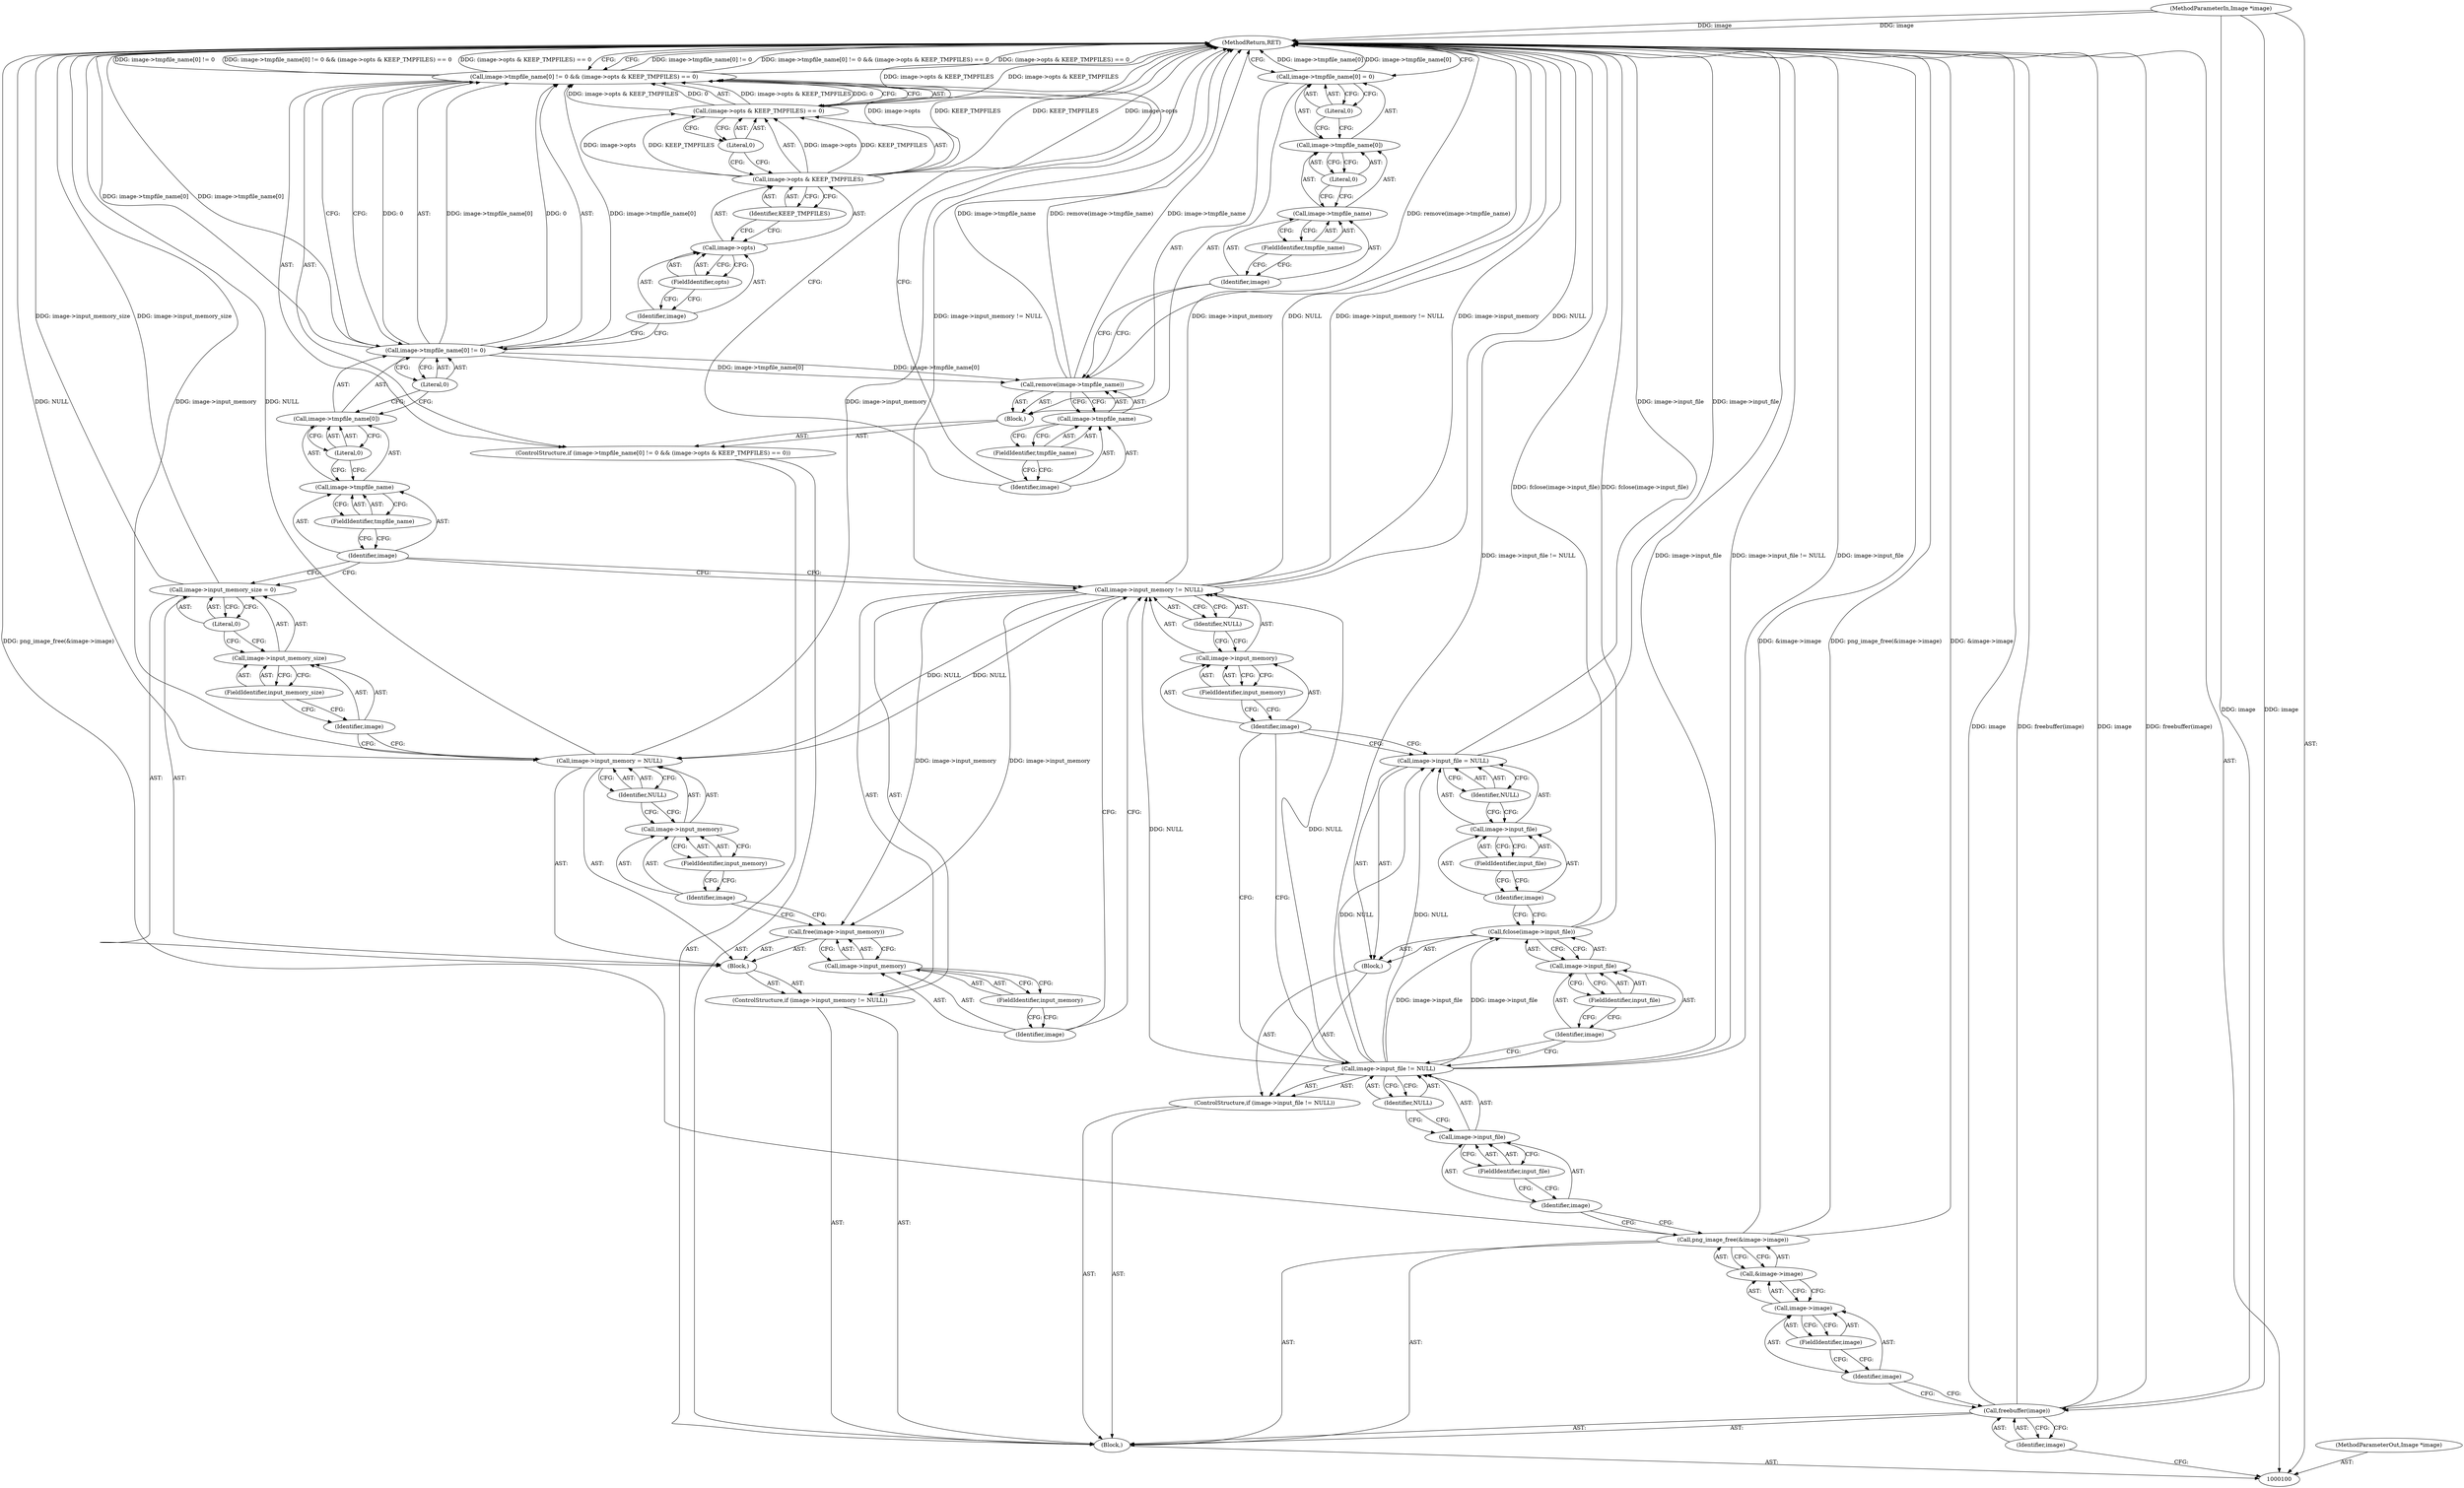 digraph "1_Android_9d4853418ab2f754c2b63e091c29c5529b8b86ca_28" {
"1000175" [label="(MethodReturn,RET)"];
"1000101" [label="(MethodParameterIn,Image *image)"];
"1000240" [label="(MethodParameterOut,Image *image)"];
"1000126" [label="(ControlStructure,if (image->input_memory != NULL))"];
"1000130" [label="(FieldIdentifier,input_memory)"];
"1000131" [label="(Identifier,NULL)"];
"1000127" [label="(Call,image->input_memory != NULL)"];
"1000128" [label="(Call,image->input_memory)"];
"1000129" [label="(Identifier,image)"];
"1000132" [label="(Block,)"];
"1000134" [label="(Call,image->input_memory)"];
"1000135" [label="(Identifier,image)"];
"1000136" [label="(FieldIdentifier,input_memory)"];
"1000133" [label="(Call,free(image->input_memory))"];
"1000140" [label="(FieldIdentifier,input_memory)"];
"1000141" [label="(Identifier,NULL)"];
"1000137" [label="(Call,image->input_memory = NULL)"];
"1000138" [label="(Call,image->input_memory)"];
"1000139" [label="(Identifier,image)"];
"1000145" [label="(FieldIdentifier,input_memory_size)"];
"1000146" [label="(Literal,0)"];
"1000142" [label="(Call,image->input_memory_size = 0)"];
"1000143" [label="(Call,image->input_memory_size)"];
"1000144" [label="(Identifier,image)"];
"1000102" [label="(Block,)"];
"1000153" [label="(FieldIdentifier,tmpfile_name)"];
"1000154" [label="(Literal,0)"];
"1000155" [label="(Literal,0)"];
"1000156" [label="(Call,(image->opts & KEEP_TMPFILES) == 0)"];
"1000147" [label="(ControlStructure,if (image->tmpfile_name[0] != 0 && (image->opts & KEEP_TMPFILES) == 0))"];
"1000157" [label="(Call,image->opts & KEEP_TMPFILES)"];
"1000158" [label="(Call,image->opts)"];
"1000159" [label="(Identifier,image)"];
"1000160" [label="(FieldIdentifier,opts)"];
"1000161" [label="(Identifier,KEEP_TMPFILES)"];
"1000162" [label="(Literal,0)"];
"1000148" [label="(Call,image->tmpfile_name[0] != 0 && (image->opts & KEEP_TMPFILES) == 0)"];
"1000149" [label="(Call,image->tmpfile_name[0] != 0)"];
"1000150" [label="(Call,image->tmpfile_name[0])"];
"1000151" [label="(Call,image->tmpfile_name)"];
"1000152" [label="(Identifier,image)"];
"1000163" [label="(Block,)"];
"1000165" [label="(Call,image->tmpfile_name)"];
"1000166" [label="(Identifier,image)"];
"1000167" [label="(FieldIdentifier,tmpfile_name)"];
"1000164" [label="(Call,remove(image->tmpfile_name))"];
"1000172" [label="(FieldIdentifier,tmpfile_name)"];
"1000173" [label="(Literal,0)"];
"1000174" [label="(Literal,0)"];
"1000168" [label="(Call,image->tmpfile_name[0] = 0)"];
"1000169" [label="(Call,image->tmpfile_name[0])"];
"1000170" [label="(Call,image->tmpfile_name)"];
"1000171" [label="(Identifier,image)"];
"1000104" [label="(Identifier,image)"];
"1000103" [label="(Call,freebuffer(image))"];
"1000106" [label="(Call,&image->image)"];
"1000107" [label="(Call,image->image)"];
"1000108" [label="(Identifier,image)"];
"1000109" [label="(FieldIdentifier,image)"];
"1000105" [label="(Call,png_image_free(&image->image))"];
"1000110" [label="(ControlStructure,if (image->input_file != NULL))"];
"1000114" [label="(FieldIdentifier,input_file)"];
"1000115" [label="(Identifier,NULL)"];
"1000111" [label="(Call,image->input_file != NULL)"];
"1000112" [label="(Call,image->input_file)"];
"1000113" [label="(Identifier,image)"];
"1000116" [label="(Block,)"];
"1000118" [label="(Call,image->input_file)"];
"1000119" [label="(Identifier,image)"];
"1000120" [label="(FieldIdentifier,input_file)"];
"1000117" [label="(Call,fclose(image->input_file))"];
"1000124" [label="(FieldIdentifier,input_file)"];
"1000125" [label="(Identifier,NULL)"];
"1000121" [label="(Call,image->input_file = NULL)"];
"1000122" [label="(Call,image->input_file)"];
"1000123" [label="(Identifier,image)"];
"1000175" -> "1000100"  [label="AST: "];
"1000175" -> "1000168"  [label="CFG: "];
"1000175" -> "1000148"  [label="CFG: "];
"1000117" -> "1000175"  [label="DDG: fclose(image->input_file)"];
"1000168" -> "1000175"  [label="DDG: image->tmpfile_name[0]"];
"1000156" -> "1000175"  [label="DDG: image->opts & KEEP_TMPFILES"];
"1000103" -> "1000175"  [label="DDG: image"];
"1000103" -> "1000175"  [label="DDG: freebuffer(image)"];
"1000105" -> "1000175"  [label="DDG: png_image_free(&image->image)"];
"1000105" -> "1000175"  [label="DDG: &image->image"];
"1000137" -> "1000175"  [label="DDG: NULL"];
"1000137" -> "1000175"  [label="DDG: image->input_memory"];
"1000127" -> "1000175"  [label="DDG: image->input_memory != NULL"];
"1000127" -> "1000175"  [label="DDG: image->input_memory"];
"1000127" -> "1000175"  [label="DDG: NULL"];
"1000101" -> "1000175"  [label="DDG: image"];
"1000149" -> "1000175"  [label="DDG: image->tmpfile_name[0]"];
"1000164" -> "1000175"  [label="DDG: remove(image->tmpfile_name)"];
"1000164" -> "1000175"  [label="DDG: image->tmpfile_name"];
"1000157" -> "1000175"  [label="DDG: image->opts"];
"1000157" -> "1000175"  [label="DDG: KEEP_TMPFILES"];
"1000148" -> "1000175"  [label="DDG: image->tmpfile_name[0] != 0"];
"1000148" -> "1000175"  [label="DDG: image->tmpfile_name[0] != 0 && (image->opts & KEEP_TMPFILES) == 0"];
"1000148" -> "1000175"  [label="DDG: (image->opts & KEEP_TMPFILES) == 0"];
"1000111" -> "1000175"  [label="DDG: image->input_file"];
"1000111" -> "1000175"  [label="DDG: image->input_file != NULL"];
"1000142" -> "1000175"  [label="DDG: image->input_memory_size"];
"1000121" -> "1000175"  [label="DDG: image->input_file"];
"1000101" -> "1000100"  [label="AST: "];
"1000101" -> "1000175"  [label="DDG: image"];
"1000101" -> "1000103"  [label="DDG: image"];
"1000240" -> "1000100"  [label="AST: "];
"1000126" -> "1000102"  [label="AST: "];
"1000127" -> "1000126"  [label="AST: "];
"1000132" -> "1000126"  [label="AST: "];
"1000130" -> "1000128"  [label="AST: "];
"1000130" -> "1000129"  [label="CFG: "];
"1000128" -> "1000130"  [label="CFG: "];
"1000131" -> "1000127"  [label="AST: "];
"1000131" -> "1000128"  [label="CFG: "];
"1000127" -> "1000131"  [label="CFG: "];
"1000127" -> "1000126"  [label="AST: "];
"1000127" -> "1000131"  [label="CFG: "];
"1000128" -> "1000127"  [label="AST: "];
"1000131" -> "1000127"  [label="AST: "];
"1000135" -> "1000127"  [label="CFG: "];
"1000152" -> "1000127"  [label="CFG: "];
"1000127" -> "1000175"  [label="DDG: image->input_memory != NULL"];
"1000127" -> "1000175"  [label="DDG: image->input_memory"];
"1000127" -> "1000175"  [label="DDG: NULL"];
"1000111" -> "1000127"  [label="DDG: NULL"];
"1000127" -> "1000133"  [label="DDG: image->input_memory"];
"1000127" -> "1000137"  [label="DDG: NULL"];
"1000128" -> "1000127"  [label="AST: "];
"1000128" -> "1000130"  [label="CFG: "];
"1000129" -> "1000128"  [label="AST: "];
"1000130" -> "1000128"  [label="AST: "];
"1000131" -> "1000128"  [label="CFG: "];
"1000129" -> "1000128"  [label="AST: "];
"1000129" -> "1000121"  [label="CFG: "];
"1000129" -> "1000111"  [label="CFG: "];
"1000130" -> "1000129"  [label="CFG: "];
"1000132" -> "1000126"  [label="AST: "];
"1000133" -> "1000132"  [label="AST: "];
"1000137" -> "1000132"  [label="AST: "];
"1000142" -> "1000132"  [label="AST: "];
"1000134" -> "1000133"  [label="AST: "];
"1000134" -> "1000136"  [label="CFG: "];
"1000135" -> "1000134"  [label="AST: "];
"1000136" -> "1000134"  [label="AST: "];
"1000133" -> "1000134"  [label="CFG: "];
"1000135" -> "1000134"  [label="AST: "];
"1000135" -> "1000127"  [label="CFG: "];
"1000136" -> "1000135"  [label="CFG: "];
"1000136" -> "1000134"  [label="AST: "];
"1000136" -> "1000135"  [label="CFG: "];
"1000134" -> "1000136"  [label="CFG: "];
"1000133" -> "1000132"  [label="AST: "];
"1000133" -> "1000134"  [label="CFG: "];
"1000134" -> "1000133"  [label="AST: "];
"1000139" -> "1000133"  [label="CFG: "];
"1000127" -> "1000133"  [label="DDG: image->input_memory"];
"1000140" -> "1000138"  [label="AST: "];
"1000140" -> "1000139"  [label="CFG: "];
"1000138" -> "1000140"  [label="CFG: "];
"1000141" -> "1000137"  [label="AST: "];
"1000141" -> "1000138"  [label="CFG: "];
"1000137" -> "1000141"  [label="CFG: "];
"1000137" -> "1000132"  [label="AST: "];
"1000137" -> "1000141"  [label="CFG: "];
"1000138" -> "1000137"  [label="AST: "];
"1000141" -> "1000137"  [label="AST: "];
"1000144" -> "1000137"  [label="CFG: "];
"1000137" -> "1000175"  [label="DDG: NULL"];
"1000137" -> "1000175"  [label="DDG: image->input_memory"];
"1000127" -> "1000137"  [label="DDG: NULL"];
"1000138" -> "1000137"  [label="AST: "];
"1000138" -> "1000140"  [label="CFG: "];
"1000139" -> "1000138"  [label="AST: "];
"1000140" -> "1000138"  [label="AST: "];
"1000141" -> "1000138"  [label="CFG: "];
"1000139" -> "1000138"  [label="AST: "];
"1000139" -> "1000133"  [label="CFG: "];
"1000140" -> "1000139"  [label="CFG: "];
"1000145" -> "1000143"  [label="AST: "];
"1000145" -> "1000144"  [label="CFG: "];
"1000143" -> "1000145"  [label="CFG: "];
"1000146" -> "1000142"  [label="AST: "];
"1000146" -> "1000143"  [label="CFG: "];
"1000142" -> "1000146"  [label="CFG: "];
"1000142" -> "1000132"  [label="AST: "];
"1000142" -> "1000146"  [label="CFG: "];
"1000143" -> "1000142"  [label="AST: "];
"1000146" -> "1000142"  [label="AST: "];
"1000152" -> "1000142"  [label="CFG: "];
"1000142" -> "1000175"  [label="DDG: image->input_memory_size"];
"1000143" -> "1000142"  [label="AST: "];
"1000143" -> "1000145"  [label="CFG: "];
"1000144" -> "1000143"  [label="AST: "];
"1000145" -> "1000143"  [label="AST: "];
"1000146" -> "1000143"  [label="CFG: "];
"1000144" -> "1000143"  [label="AST: "];
"1000144" -> "1000137"  [label="CFG: "];
"1000145" -> "1000144"  [label="CFG: "];
"1000102" -> "1000100"  [label="AST: "];
"1000103" -> "1000102"  [label="AST: "];
"1000105" -> "1000102"  [label="AST: "];
"1000110" -> "1000102"  [label="AST: "];
"1000126" -> "1000102"  [label="AST: "];
"1000147" -> "1000102"  [label="AST: "];
"1000153" -> "1000151"  [label="AST: "];
"1000153" -> "1000152"  [label="CFG: "];
"1000151" -> "1000153"  [label="CFG: "];
"1000154" -> "1000150"  [label="AST: "];
"1000154" -> "1000151"  [label="CFG: "];
"1000150" -> "1000154"  [label="CFG: "];
"1000155" -> "1000149"  [label="AST: "];
"1000155" -> "1000150"  [label="CFG: "];
"1000149" -> "1000155"  [label="CFG: "];
"1000156" -> "1000148"  [label="AST: "];
"1000156" -> "1000162"  [label="CFG: "];
"1000157" -> "1000156"  [label="AST: "];
"1000162" -> "1000156"  [label="AST: "];
"1000148" -> "1000156"  [label="CFG: "];
"1000156" -> "1000175"  [label="DDG: image->opts & KEEP_TMPFILES"];
"1000156" -> "1000148"  [label="DDG: image->opts & KEEP_TMPFILES"];
"1000156" -> "1000148"  [label="DDG: 0"];
"1000157" -> "1000156"  [label="DDG: image->opts"];
"1000157" -> "1000156"  [label="DDG: KEEP_TMPFILES"];
"1000147" -> "1000102"  [label="AST: "];
"1000148" -> "1000147"  [label="AST: "];
"1000163" -> "1000147"  [label="AST: "];
"1000157" -> "1000156"  [label="AST: "];
"1000157" -> "1000161"  [label="CFG: "];
"1000158" -> "1000157"  [label="AST: "];
"1000161" -> "1000157"  [label="AST: "];
"1000162" -> "1000157"  [label="CFG: "];
"1000157" -> "1000175"  [label="DDG: image->opts"];
"1000157" -> "1000175"  [label="DDG: KEEP_TMPFILES"];
"1000157" -> "1000156"  [label="DDG: image->opts"];
"1000157" -> "1000156"  [label="DDG: KEEP_TMPFILES"];
"1000158" -> "1000157"  [label="AST: "];
"1000158" -> "1000160"  [label="CFG: "];
"1000159" -> "1000158"  [label="AST: "];
"1000160" -> "1000158"  [label="AST: "];
"1000161" -> "1000158"  [label="CFG: "];
"1000159" -> "1000158"  [label="AST: "];
"1000159" -> "1000149"  [label="CFG: "];
"1000160" -> "1000159"  [label="CFG: "];
"1000160" -> "1000158"  [label="AST: "];
"1000160" -> "1000159"  [label="CFG: "];
"1000158" -> "1000160"  [label="CFG: "];
"1000161" -> "1000157"  [label="AST: "];
"1000161" -> "1000158"  [label="CFG: "];
"1000157" -> "1000161"  [label="CFG: "];
"1000162" -> "1000156"  [label="AST: "];
"1000162" -> "1000157"  [label="CFG: "];
"1000156" -> "1000162"  [label="CFG: "];
"1000148" -> "1000147"  [label="AST: "];
"1000148" -> "1000149"  [label="CFG: "];
"1000148" -> "1000156"  [label="CFG: "];
"1000149" -> "1000148"  [label="AST: "];
"1000156" -> "1000148"  [label="AST: "];
"1000166" -> "1000148"  [label="CFG: "];
"1000175" -> "1000148"  [label="CFG: "];
"1000148" -> "1000175"  [label="DDG: image->tmpfile_name[0] != 0"];
"1000148" -> "1000175"  [label="DDG: image->tmpfile_name[0] != 0 && (image->opts & KEEP_TMPFILES) == 0"];
"1000148" -> "1000175"  [label="DDG: (image->opts & KEEP_TMPFILES) == 0"];
"1000149" -> "1000148"  [label="DDG: image->tmpfile_name[0]"];
"1000149" -> "1000148"  [label="DDG: 0"];
"1000156" -> "1000148"  [label="DDG: image->opts & KEEP_TMPFILES"];
"1000156" -> "1000148"  [label="DDG: 0"];
"1000149" -> "1000148"  [label="AST: "];
"1000149" -> "1000155"  [label="CFG: "];
"1000150" -> "1000149"  [label="AST: "];
"1000155" -> "1000149"  [label="AST: "];
"1000159" -> "1000149"  [label="CFG: "];
"1000148" -> "1000149"  [label="CFG: "];
"1000149" -> "1000175"  [label="DDG: image->tmpfile_name[0]"];
"1000149" -> "1000148"  [label="DDG: image->tmpfile_name[0]"];
"1000149" -> "1000148"  [label="DDG: 0"];
"1000149" -> "1000164"  [label="DDG: image->tmpfile_name[0]"];
"1000150" -> "1000149"  [label="AST: "];
"1000150" -> "1000154"  [label="CFG: "];
"1000151" -> "1000150"  [label="AST: "];
"1000154" -> "1000150"  [label="AST: "];
"1000155" -> "1000150"  [label="CFG: "];
"1000151" -> "1000150"  [label="AST: "];
"1000151" -> "1000153"  [label="CFG: "];
"1000152" -> "1000151"  [label="AST: "];
"1000153" -> "1000151"  [label="AST: "];
"1000154" -> "1000151"  [label="CFG: "];
"1000152" -> "1000151"  [label="AST: "];
"1000152" -> "1000142"  [label="CFG: "];
"1000152" -> "1000127"  [label="CFG: "];
"1000153" -> "1000152"  [label="CFG: "];
"1000163" -> "1000147"  [label="AST: "];
"1000164" -> "1000163"  [label="AST: "];
"1000168" -> "1000163"  [label="AST: "];
"1000165" -> "1000164"  [label="AST: "];
"1000165" -> "1000167"  [label="CFG: "];
"1000166" -> "1000165"  [label="AST: "];
"1000167" -> "1000165"  [label="AST: "];
"1000164" -> "1000165"  [label="CFG: "];
"1000166" -> "1000165"  [label="AST: "];
"1000166" -> "1000148"  [label="CFG: "];
"1000167" -> "1000166"  [label="CFG: "];
"1000167" -> "1000165"  [label="AST: "];
"1000167" -> "1000166"  [label="CFG: "];
"1000165" -> "1000167"  [label="CFG: "];
"1000164" -> "1000163"  [label="AST: "];
"1000164" -> "1000165"  [label="CFG: "];
"1000165" -> "1000164"  [label="AST: "];
"1000171" -> "1000164"  [label="CFG: "];
"1000164" -> "1000175"  [label="DDG: remove(image->tmpfile_name)"];
"1000164" -> "1000175"  [label="DDG: image->tmpfile_name"];
"1000149" -> "1000164"  [label="DDG: image->tmpfile_name[0]"];
"1000172" -> "1000170"  [label="AST: "];
"1000172" -> "1000171"  [label="CFG: "];
"1000170" -> "1000172"  [label="CFG: "];
"1000173" -> "1000169"  [label="AST: "];
"1000173" -> "1000170"  [label="CFG: "];
"1000169" -> "1000173"  [label="CFG: "];
"1000174" -> "1000168"  [label="AST: "];
"1000174" -> "1000169"  [label="CFG: "];
"1000168" -> "1000174"  [label="CFG: "];
"1000168" -> "1000163"  [label="AST: "];
"1000168" -> "1000174"  [label="CFG: "];
"1000169" -> "1000168"  [label="AST: "];
"1000174" -> "1000168"  [label="AST: "];
"1000175" -> "1000168"  [label="CFG: "];
"1000168" -> "1000175"  [label="DDG: image->tmpfile_name[0]"];
"1000169" -> "1000168"  [label="AST: "];
"1000169" -> "1000173"  [label="CFG: "];
"1000170" -> "1000169"  [label="AST: "];
"1000173" -> "1000169"  [label="AST: "];
"1000174" -> "1000169"  [label="CFG: "];
"1000170" -> "1000169"  [label="AST: "];
"1000170" -> "1000172"  [label="CFG: "];
"1000171" -> "1000170"  [label="AST: "];
"1000172" -> "1000170"  [label="AST: "];
"1000173" -> "1000170"  [label="CFG: "];
"1000171" -> "1000170"  [label="AST: "];
"1000171" -> "1000164"  [label="CFG: "];
"1000172" -> "1000171"  [label="CFG: "];
"1000104" -> "1000103"  [label="AST: "];
"1000104" -> "1000100"  [label="CFG: "];
"1000103" -> "1000104"  [label="CFG: "];
"1000103" -> "1000102"  [label="AST: "];
"1000103" -> "1000104"  [label="CFG: "];
"1000104" -> "1000103"  [label="AST: "];
"1000108" -> "1000103"  [label="CFG: "];
"1000103" -> "1000175"  [label="DDG: image"];
"1000103" -> "1000175"  [label="DDG: freebuffer(image)"];
"1000101" -> "1000103"  [label="DDG: image"];
"1000106" -> "1000105"  [label="AST: "];
"1000106" -> "1000107"  [label="CFG: "];
"1000107" -> "1000106"  [label="AST: "];
"1000105" -> "1000106"  [label="CFG: "];
"1000107" -> "1000106"  [label="AST: "];
"1000107" -> "1000109"  [label="CFG: "];
"1000108" -> "1000107"  [label="AST: "];
"1000109" -> "1000107"  [label="AST: "];
"1000106" -> "1000107"  [label="CFG: "];
"1000108" -> "1000107"  [label="AST: "];
"1000108" -> "1000103"  [label="CFG: "];
"1000109" -> "1000108"  [label="CFG: "];
"1000109" -> "1000107"  [label="AST: "];
"1000109" -> "1000108"  [label="CFG: "];
"1000107" -> "1000109"  [label="CFG: "];
"1000105" -> "1000102"  [label="AST: "];
"1000105" -> "1000106"  [label="CFG: "];
"1000106" -> "1000105"  [label="AST: "];
"1000113" -> "1000105"  [label="CFG: "];
"1000105" -> "1000175"  [label="DDG: png_image_free(&image->image)"];
"1000105" -> "1000175"  [label="DDG: &image->image"];
"1000110" -> "1000102"  [label="AST: "];
"1000111" -> "1000110"  [label="AST: "];
"1000116" -> "1000110"  [label="AST: "];
"1000114" -> "1000112"  [label="AST: "];
"1000114" -> "1000113"  [label="CFG: "];
"1000112" -> "1000114"  [label="CFG: "];
"1000115" -> "1000111"  [label="AST: "];
"1000115" -> "1000112"  [label="CFG: "];
"1000111" -> "1000115"  [label="CFG: "];
"1000111" -> "1000110"  [label="AST: "];
"1000111" -> "1000115"  [label="CFG: "];
"1000112" -> "1000111"  [label="AST: "];
"1000115" -> "1000111"  [label="AST: "];
"1000119" -> "1000111"  [label="CFG: "];
"1000129" -> "1000111"  [label="CFG: "];
"1000111" -> "1000175"  [label="DDG: image->input_file"];
"1000111" -> "1000175"  [label="DDG: image->input_file != NULL"];
"1000111" -> "1000117"  [label="DDG: image->input_file"];
"1000111" -> "1000121"  [label="DDG: NULL"];
"1000111" -> "1000127"  [label="DDG: NULL"];
"1000112" -> "1000111"  [label="AST: "];
"1000112" -> "1000114"  [label="CFG: "];
"1000113" -> "1000112"  [label="AST: "];
"1000114" -> "1000112"  [label="AST: "];
"1000115" -> "1000112"  [label="CFG: "];
"1000113" -> "1000112"  [label="AST: "];
"1000113" -> "1000105"  [label="CFG: "];
"1000114" -> "1000113"  [label="CFG: "];
"1000116" -> "1000110"  [label="AST: "];
"1000117" -> "1000116"  [label="AST: "];
"1000121" -> "1000116"  [label="AST: "];
"1000118" -> "1000117"  [label="AST: "];
"1000118" -> "1000120"  [label="CFG: "];
"1000119" -> "1000118"  [label="AST: "];
"1000120" -> "1000118"  [label="AST: "];
"1000117" -> "1000118"  [label="CFG: "];
"1000119" -> "1000118"  [label="AST: "];
"1000119" -> "1000111"  [label="CFG: "];
"1000120" -> "1000119"  [label="CFG: "];
"1000120" -> "1000118"  [label="AST: "];
"1000120" -> "1000119"  [label="CFG: "];
"1000118" -> "1000120"  [label="CFG: "];
"1000117" -> "1000116"  [label="AST: "];
"1000117" -> "1000118"  [label="CFG: "];
"1000118" -> "1000117"  [label="AST: "];
"1000123" -> "1000117"  [label="CFG: "];
"1000117" -> "1000175"  [label="DDG: fclose(image->input_file)"];
"1000111" -> "1000117"  [label="DDG: image->input_file"];
"1000124" -> "1000122"  [label="AST: "];
"1000124" -> "1000123"  [label="CFG: "];
"1000122" -> "1000124"  [label="CFG: "];
"1000125" -> "1000121"  [label="AST: "];
"1000125" -> "1000122"  [label="CFG: "];
"1000121" -> "1000125"  [label="CFG: "];
"1000121" -> "1000116"  [label="AST: "];
"1000121" -> "1000125"  [label="CFG: "];
"1000122" -> "1000121"  [label="AST: "];
"1000125" -> "1000121"  [label="AST: "];
"1000129" -> "1000121"  [label="CFG: "];
"1000121" -> "1000175"  [label="DDG: image->input_file"];
"1000111" -> "1000121"  [label="DDG: NULL"];
"1000122" -> "1000121"  [label="AST: "];
"1000122" -> "1000124"  [label="CFG: "];
"1000123" -> "1000122"  [label="AST: "];
"1000124" -> "1000122"  [label="AST: "];
"1000125" -> "1000122"  [label="CFG: "];
"1000123" -> "1000122"  [label="AST: "];
"1000123" -> "1000117"  [label="CFG: "];
"1000124" -> "1000123"  [label="CFG: "];
}
